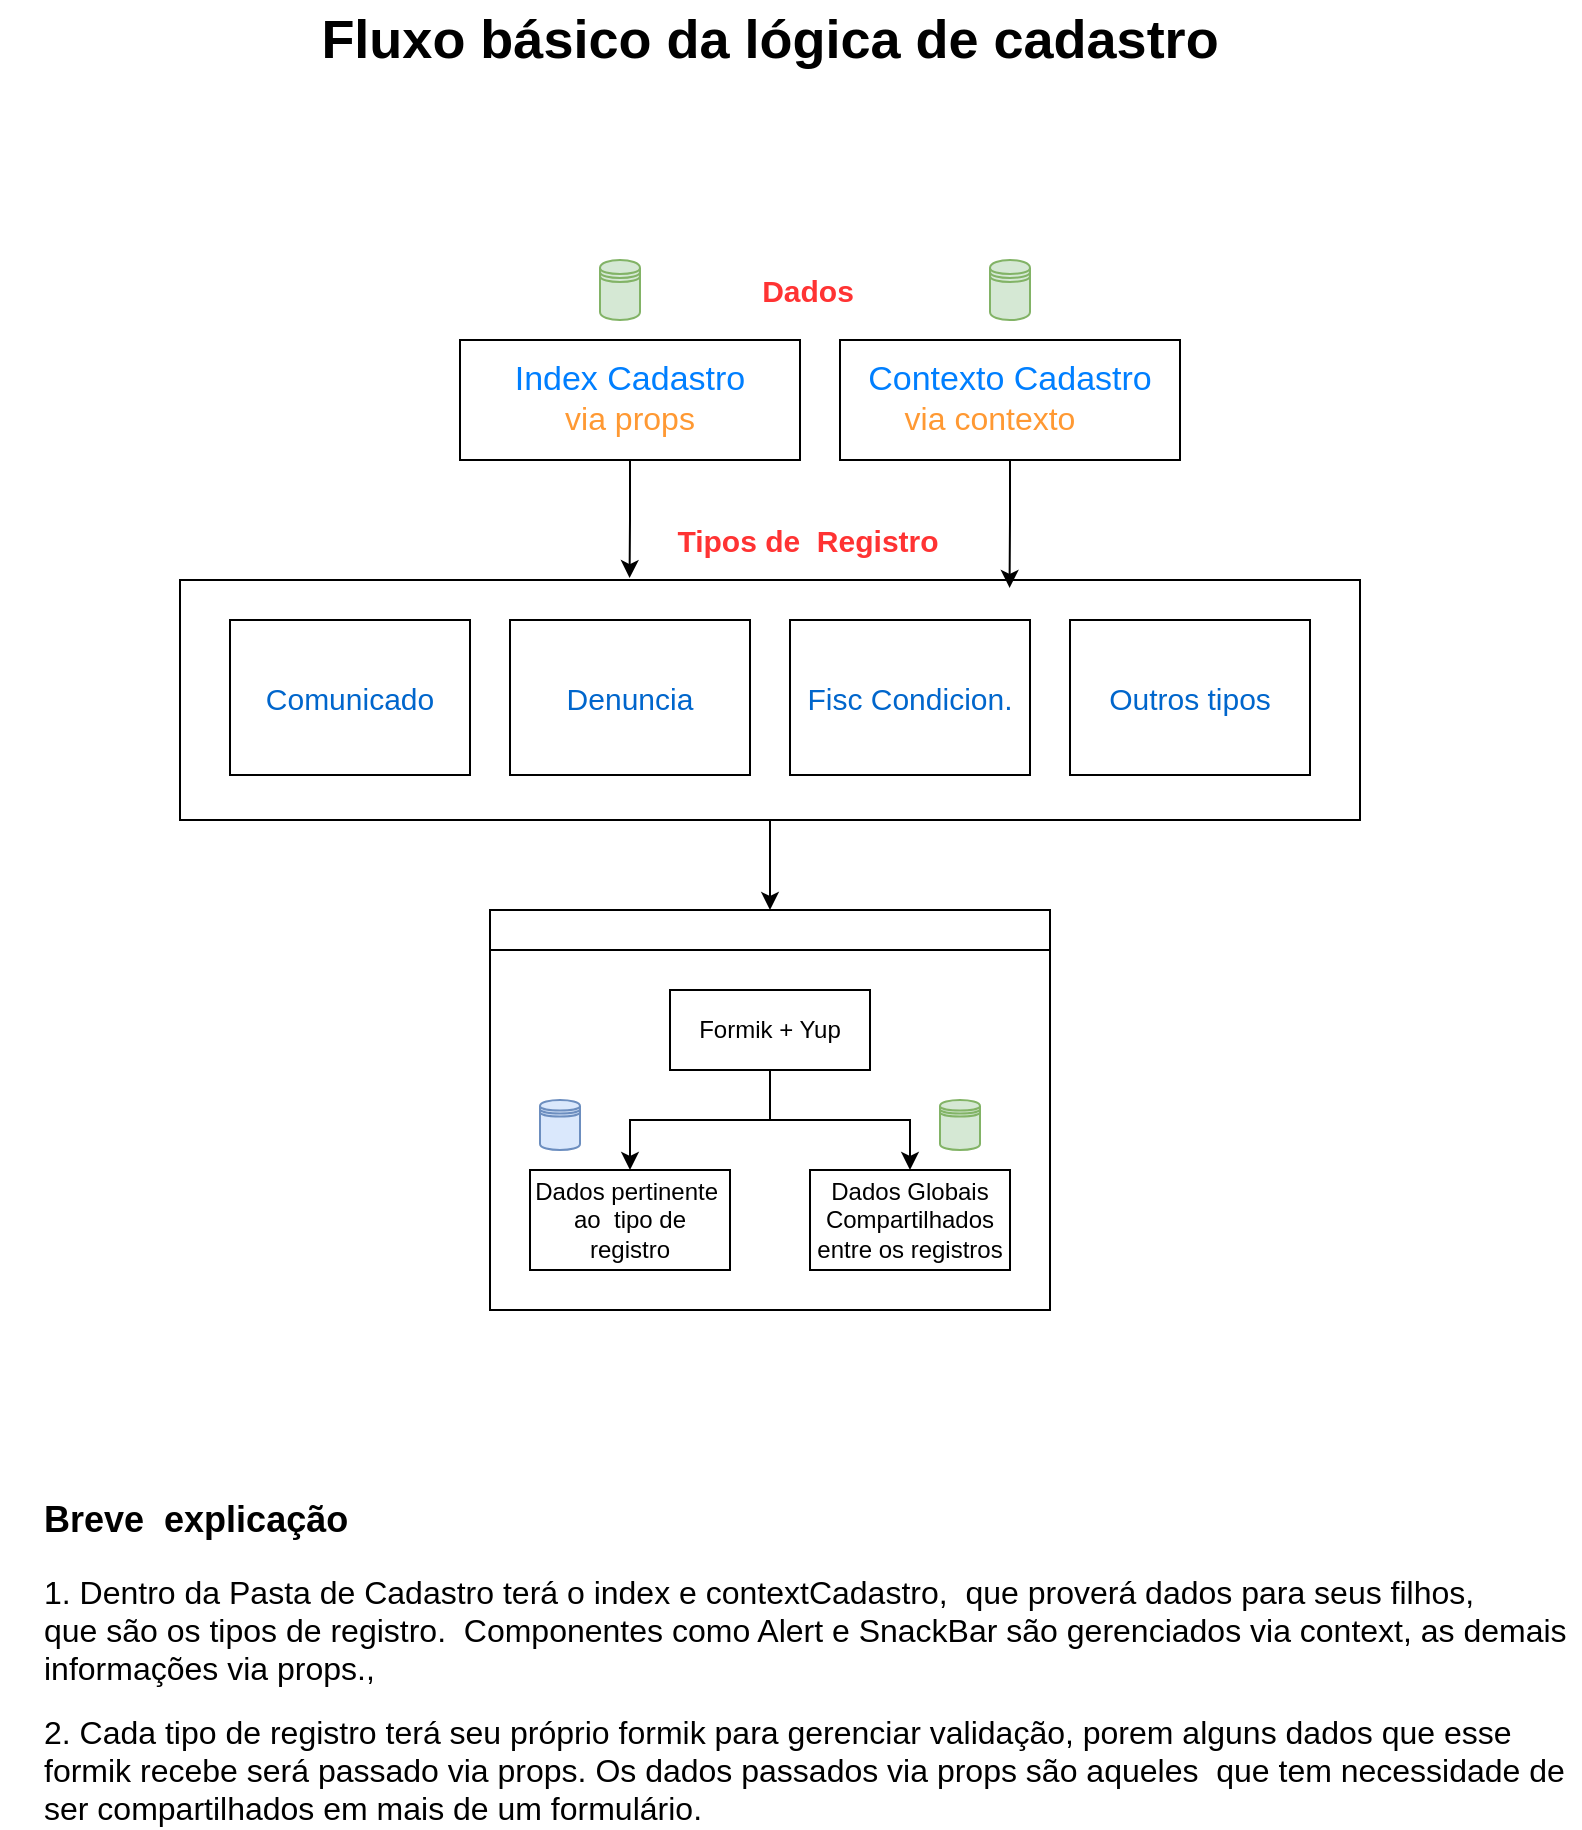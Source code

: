 <mxfile version="14.1.9" type="github" pages="2">
  <diagram id="prtHgNgQTEPvFCAcTncT" name="Page-1">
    <mxGraphModel dx="1673" dy="829" grid="1" gridSize="10" guides="1" tooltips="1" connect="1" arrows="1" fold="1" page="1" pageScale="1" pageWidth="980" pageHeight="1390" math="0" shadow="0">
      <root>
        <mxCell id="0" />
        <mxCell id="1" parent="0" />
        <mxCell id="TVPdSnbktovkC6RhDZ48-65" value="Breve&amp;nbsp; explicação&amp;nbsp;" style="text;html=1;strokeColor=none;fillColor=none;align=left;verticalAlign=middle;whiteSpace=wrap;rounded=0;fontSize=18;fontStyle=1" vertex="1" parent="1">
          <mxGeometry x="40" y="790" width="770" height="20" as="geometry" />
        </mxCell>
        <mxCell id="TVPdSnbktovkC6RhDZ48-66" value="1. Dentro da Pasta de Cadastro terá o index e contextCadastro,&amp;nbsp; que proverá dados para seus filhos, que&amp;nbsp;são os tipos de registro.&amp;nbsp; Componentes como Alert e SnackBar são gerenciados via context, as demais&lt;br&gt;informações via props.,&amp;nbsp;&amp;nbsp;" style="text;html=1;strokeColor=none;fillColor=none;align=left;verticalAlign=middle;whiteSpace=wrap;rounded=0;fontSize=16;fontStyle=0" vertex="1" parent="1">
          <mxGeometry x="40" y="830" width="770" height="50" as="geometry" />
        </mxCell>
        <mxCell id="TVPdSnbktovkC6RhDZ48-67" value="2. Cada tipo de registro terá seu próprio formik para gerenciar validação, porem alguns dados que esse formik recebe será passado via props. Os dados passados via props são aqueles&amp;nbsp; que tem necessidade de ser compartilhados em mais de um formulário.&amp;nbsp; &amp;nbsp;" style="text;html=1;strokeColor=none;fillColor=none;align=left;verticalAlign=middle;whiteSpace=wrap;rounded=0;fontSize=16;fontStyle=0" vertex="1" parent="1">
          <mxGeometry x="40" y="900" width="770" height="50" as="geometry" />
        </mxCell>
        <mxCell id="TVPdSnbktovkC6RhDZ48-70" value="" style="group" vertex="1" connectable="0" parent="1">
          <mxGeometry x="110" y="170" width="689" height="515" as="geometry" />
        </mxCell>
        <mxCell id="TVPdSnbktovkC6RhDZ48-3" value="" style="group" vertex="1" connectable="0" parent="TVPdSnbktovkC6RhDZ48-70">
          <mxGeometry x="140" y="40" width="170" height="60" as="geometry" />
        </mxCell>
        <mxCell id="TVPdSnbktovkC6RhDZ48-1" value="" style="rounded=0;whiteSpace=wrap;html=1;" vertex="1" parent="TVPdSnbktovkC6RhDZ48-3">
          <mxGeometry width="170" height="60" as="geometry" />
        </mxCell>
        <mxCell id="TVPdSnbktovkC6RhDZ48-2" value="Index Cadastro" style="text;html=1;strokeColor=none;fillColor=none;align=center;verticalAlign=middle;whiteSpace=wrap;rounded=0;fontSize=17;fontColor=#007FFF;" vertex="1" parent="TVPdSnbktovkC6RhDZ48-3">
          <mxGeometry x="10" y="10" width="150" height="20" as="geometry" />
        </mxCell>
        <mxCell id="TVPdSnbktovkC6RhDZ48-48" value="&lt;font style=&quot;font-size: 16px&quot; color=&quot;#ff9933&quot;&gt;via props&lt;/font&gt;" style="text;html=1;strokeColor=none;fillColor=none;align=center;verticalAlign=middle;whiteSpace=wrap;rounded=0;fontSize=17;fontColor=#007FFF;" vertex="1" parent="TVPdSnbktovkC6RhDZ48-3">
          <mxGeometry x="10" y="30" width="150" height="20" as="geometry" />
        </mxCell>
        <mxCell id="TVPdSnbktovkC6RhDZ48-32" value="" style="shape=datastore;whiteSpace=wrap;html=1;fontSize=15;fillColor=#d5e8d4;strokeColor=#82b366;" vertex="1" parent="TVPdSnbktovkC6RhDZ48-70">
          <mxGeometry x="210" width="20" height="30" as="geometry" />
        </mxCell>
        <mxCell id="TVPdSnbktovkC6RhDZ48-33" value="" style="group" vertex="1" connectable="0" parent="TVPdSnbktovkC6RhDZ48-70">
          <mxGeometry x="330" y="40" width="170" height="60" as="geometry" />
        </mxCell>
        <mxCell id="TVPdSnbktovkC6RhDZ48-34" value="" style="rounded=0;whiteSpace=wrap;html=1;" vertex="1" parent="TVPdSnbktovkC6RhDZ48-33">
          <mxGeometry width="170" height="60" as="geometry" />
        </mxCell>
        <mxCell id="TVPdSnbktovkC6RhDZ48-35" value="Contexto Cadastro" style="text;html=1;strokeColor=none;fillColor=none;align=center;verticalAlign=middle;whiteSpace=wrap;rounded=0;fontSize=17;fontColor=#007FFF;" vertex="1" parent="TVPdSnbktovkC6RhDZ48-33">
          <mxGeometry x="10" y="10" width="150" height="20" as="geometry" />
        </mxCell>
        <mxCell id="TVPdSnbktovkC6RhDZ48-49" value="&lt;font style=&quot;font-size: 16px&quot; color=&quot;#ff9933&quot;&gt;via contexto&lt;/font&gt;" style="text;html=1;strokeColor=none;fillColor=none;align=center;verticalAlign=middle;whiteSpace=wrap;rounded=0;fontSize=17;fontColor=#007FFF;" vertex="1" parent="TVPdSnbktovkC6RhDZ48-33">
          <mxGeometry y="30" width="150" height="20" as="geometry" />
        </mxCell>
        <mxCell id="TVPdSnbktovkC6RhDZ48-36" value="" style="shape=datastore;whiteSpace=wrap;html=1;fontSize=15;fillColor=#d5e8d4;strokeColor=#82b366;" vertex="1" parent="TVPdSnbktovkC6RhDZ48-70">
          <mxGeometry x="405" width="20" height="30" as="geometry" />
        </mxCell>
        <mxCell id="TVPdSnbktovkC6RhDZ48-42" value="" style="group" vertex="1" connectable="0" parent="TVPdSnbktovkC6RhDZ48-70">
          <mxGeometry y="160" width="689" height="355" as="geometry" />
        </mxCell>
        <mxCell id="TVPdSnbktovkC6RhDZ48-61" style="edgeStyle=orthogonalEdgeStyle;rounded=0;orthogonalLoop=1;jettySize=auto;html=1;entryX=0.5;entryY=0;entryDx=0;entryDy=0;fontSize=15;fontColor=#007FFF;" edge="1" parent="TVPdSnbktovkC6RhDZ48-42" source="TVPdSnbktovkC6RhDZ48-37" target="TVPdSnbktovkC6RhDZ48-50">
          <mxGeometry relative="1" as="geometry" />
        </mxCell>
        <mxCell id="TVPdSnbktovkC6RhDZ48-37" value="" style="verticalLabelPosition=bottom;verticalAlign=top;html=1;shape=mxgraph.basic.rect;fillColor2=none;strokeWidth=1;size=20;indent=5;fontSize=15;fontColor=#007FFF;" vertex="1" parent="TVPdSnbktovkC6RhDZ48-42">
          <mxGeometry width="590" height="120" as="geometry" />
        </mxCell>
        <mxCell id="TVPdSnbktovkC6RhDZ48-28" value="" style="group" vertex="1" connectable="0" parent="TVPdSnbktovkC6RhDZ48-42">
          <mxGeometry x="10" y="20" width="150" height="77.5" as="geometry" />
        </mxCell>
        <mxCell id="TVPdSnbktovkC6RhDZ48-29" value="" style="rounded=0;whiteSpace=wrap;html=1;" vertex="1" parent="TVPdSnbktovkC6RhDZ48-28">
          <mxGeometry x="15" width="120" height="77.5" as="geometry" />
        </mxCell>
        <mxCell id="TVPdSnbktovkC6RhDZ48-30" value="&lt;font color=&quot;#0066cc&quot;&gt;Comunicado&lt;/font&gt;" style="text;html=1;strokeColor=none;fillColor=none;align=center;verticalAlign=middle;whiteSpace=wrap;rounded=0;fontSize=15;fontColor=#007FFF;" vertex="1" parent="TVPdSnbktovkC6RhDZ48-28">
          <mxGeometry y="25.833" width="150" height="25.833" as="geometry" />
        </mxCell>
        <mxCell id="TVPdSnbktovkC6RhDZ48-9" value="" style="group" vertex="1" connectable="0" parent="TVPdSnbktovkC6RhDZ48-42">
          <mxGeometry x="150" y="20" width="150" height="77.5" as="geometry" />
        </mxCell>
        <mxCell id="TVPdSnbktovkC6RhDZ48-10" value="" style="rounded=0;whiteSpace=wrap;html=1;" vertex="1" parent="TVPdSnbktovkC6RhDZ48-9">
          <mxGeometry x="15" width="120" height="77.5" as="geometry" />
        </mxCell>
        <mxCell id="TVPdSnbktovkC6RhDZ48-11" value="&lt;font color=&quot;#0066cc&quot;&gt;Denuncia&lt;/font&gt;" style="text;html=1;strokeColor=none;fillColor=none;align=center;verticalAlign=middle;whiteSpace=wrap;rounded=0;fontSize=15;fontColor=#007FFF;" vertex="1" parent="TVPdSnbktovkC6RhDZ48-9">
          <mxGeometry y="25.833" width="150" height="25.833" as="geometry" />
        </mxCell>
        <mxCell id="TVPdSnbktovkC6RhDZ48-16" value="" style="group" vertex="1" connectable="0" parent="TVPdSnbktovkC6RhDZ48-42">
          <mxGeometry x="290" y="20" width="150" height="77.5" as="geometry" />
        </mxCell>
        <mxCell id="TVPdSnbktovkC6RhDZ48-17" value="" style="rounded=0;whiteSpace=wrap;html=1;" vertex="1" parent="TVPdSnbktovkC6RhDZ48-16">
          <mxGeometry x="15" width="120" height="77.5" as="geometry" />
        </mxCell>
        <mxCell id="TVPdSnbktovkC6RhDZ48-18" value="&lt;font color=&quot;#0066cc&quot;&gt;Fisc Condicion.&lt;/font&gt;" style="text;html=1;strokeColor=none;fillColor=none;align=center;verticalAlign=middle;whiteSpace=wrap;rounded=0;fontSize=15;fontColor=#007FFF;" vertex="1" parent="TVPdSnbktovkC6RhDZ48-16">
          <mxGeometry y="25.833" width="150" height="25.833" as="geometry" />
        </mxCell>
        <mxCell id="TVPdSnbktovkC6RhDZ48-39" value="" style="group" vertex="1" connectable="0" parent="TVPdSnbktovkC6RhDZ48-42">
          <mxGeometry x="430" y="20" width="150" height="77.5" as="geometry" />
        </mxCell>
        <mxCell id="TVPdSnbktovkC6RhDZ48-40" value="" style="rounded=0;whiteSpace=wrap;html=1;" vertex="1" parent="TVPdSnbktovkC6RhDZ48-39">
          <mxGeometry x="15" width="120" height="77.5" as="geometry" />
        </mxCell>
        <mxCell id="TVPdSnbktovkC6RhDZ48-41" value="&lt;font color=&quot;#0066cc&quot;&gt;Outros tipos&lt;/font&gt;" style="text;html=1;strokeColor=none;fillColor=none;align=center;verticalAlign=middle;whiteSpace=wrap;rounded=0;fontSize=15;fontColor=#007FFF;" vertex="1" parent="TVPdSnbktovkC6RhDZ48-39">
          <mxGeometry y="25.833" width="150" height="25.833" as="geometry" />
        </mxCell>
        <mxCell id="TVPdSnbktovkC6RhDZ48-50" value="" style="swimlane;html=1;startSize=20;horizontal=1;childLayout=treeLayout;horizontalTree=0;resizable=0;containerType=tree;fontSize=15;fontColor=#007FFF;" vertex="1" parent="TVPdSnbktovkC6RhDZ48-42">
          <mxGeometry x="155" y="165" width="280" height="200" as="geometry" />
        </mxCell>
        <mxCell id="TVPdSnbktovkC6RhDZ48-51" value="Formik + Yup" style="whiteSpace=wrap;html=1;" vertex="1" parent="TVPdSnbktovkC6RhDZ48-50">
          <mxGeometry x="90" y="40" width="100" height="40" as="geometry" />
        </mxCell>
        <mxCell id="TVPdSnbktovkC6RhDZ48-52" value="Dados pertinente&amp;nbsp;&lt;br&gt;ao&amp;nbsp; tipo de registro" style="whiteSpace=wrap;html=1;" vertex="1" parent="TVPdSnbktovkC6RhDZ48-50">
          <mxGeometry x="20" y="130" width="100" height="50" as="geometry" />
        </mxCell>
        <mxCell id="TVPdSnbktovkC6RhDZ48-53" value="" style="edgeStyle=elbowEdgeStyle;elbow=vertical;html=1;rounded=0;" edge="1" parent="TVPdSnbktovkC6RhDZ48-50" source="TVPdSnbktovkC6RhDZ48-51" target="TVPdSnbktovkC6RhDZ48-52">
          <mxGeometry relative="1" as="geometry" />
        </mxCell>
        <mxCell id="TVPdSnbktovkC6RhDZ48-54" value="Dados Globais&lt;br&gt;Compartilhados entre os registros" style="whiteSpace=wrap;html=1;" vertex="1" parent="TVPdSnbktovkC6RhDZ48-50">
          <mxGeometry x="160" y="130" width="100" height="50" as="geometry" />
        </mxCell>
        <mxCell id="TVPdSnbktovkC6RhDZ48-55" value="" style="edgeStyle=elbowEdgeStyle;elbow=vertical;html=1;rounded=0;" edge="1" parent="TVPdSnbktovkC6RhDZ48-50" source="TVPdSnbktovkC6RhDZ48-51" target="TVPdSnbktovkC6RhDZ48-54">
          <mxGeometry relative="1" as="geometry" />
        </mxCell>
        <mxCell id="TVPdSnbktovkC6RhDZ48-62" value="" style="shape=datastore;whiteSpace=wrap;html=1;fontSize=15;fillColor=#dae8fc;strokeColor=#6c8ebf;" vertex="1" parent="TVPdSnbktovkC6RhDZ48-50">
          <mxGeometry x="25" y="95" width="20" height="25" as="geometry" />
        </mxCell>
        <mxCell id="TVPdSnbktovkC6RhDZ48-63" value="" style="shape=datastore;whiteSpace=wrap;html=1;fontSize=15;fillColor=#d5e8d4;strokeColor=#82b366;" vertex="1" parent="TVPdSnbktovkC6RhDZ48-50">
          <mxGeometry x="225" y="95" width="20" height="25" as="geometry" />
        </mxCell>
        <mxCell id="TVPdSnbktovkC6RhDZ48-43" style="edgeStyle=orthogonalEdgeStyle;rounded=0;orthogonalLoop=1;jettySize=auto;html=1;entryX=0.381;entryY=-0.008;entryDx=0;entryDy=0;entryPerimeter=0;fontSize=15;fontColor=#007FFF;" edge="1" parent="TVPdSnbktovkC6RhDZ48-70" source="TVPdSnbktovkC6RhDZ48-1" target="TVPdSnbktovkC6RhDZ48-37">
          <mxGeometry relative="1" as="geometry" />
        </mxCell>
        <mxCell id="TVPdSnbktovkC6RhDZ48-47" style="edgeStyle=orthogonalEdgeStyle;rounded=0;orthogonalLoop=1;jettySize=auto;html=1;exitX=0.5;exitY=1;exitDx=0;exitDy=0;entryX=0.703;entryY=0.033;entryDx=0;entryDy=0;entryPerimeter=0;fontSize=15;fontColor=#007FFF;" edge="1" parent="TVPdSnbktovkC6RhDZ48-70" source="TVPdSnbktovkC6RhDZ48-34" target="TVPdSnbktovkC6RhDZ48-37">
          <mxGeometry relative="1" as="geometry" />
        </mxCell>
        <mxCell id="TVPdSnbktovkC6RhDZ48-64" value="Tipos de&amp;nbsp; Registro" style="text;html=1;strokeColor=none;fillColor=none;align=center;verticalAlign=middle;whiteSpace=wrap;rounded=0;fontSize=15;fontColor=#FF3333;fontStyle=1" vertex="1" parent="TVPdSnbktovkC6RhDZ48-70">
          <mxGeometry x="239" y="130" width="150" height="20" as="geometry" />
        </mxCell>
        <mxCell id="TVPdSnbktovkC6RhDZ48-68" value="Dados" style="text;html=1;strokeColor=none;fillColor=none;align=center;verticalAlign=middle;whiteSpace=wrap;rounded=0;fontSize=15;fontColor=#FF3333;fontStyle=1" vertex="1" parent="TVPdSnbktovkC6RhDZ48-70">
          <mxGeometry x="239" y="5" width="150" height="20" as="geometry" />
        </mxCell>
        <mxCell id="TVPdSnbktovkC6RhDZ48-71" value="&lt;font style=&quot;font-size: 27px&quot;&gt;Fluxo básico da lógica de cadastro&lt;/font&gt;" style="text;html=1;strokeColor=none;fillColor=none;align=center;verticalAlign=middle;whiteSpace=wrap;rounded=0;fontSize=18;fontStyle=1" vertex="1" parent="1">
          <mxGeometry x="20" y="40" width="770" height="40" as="geometry" />
        </mxCell>
      </root>
    </mxGraphModel>
  </diagram>
  <diagram id="FneMwg6dUrbiFcoT2PgE" name="Page-2">
    <mxGraphModel dx="1422" dy="705" grid="1" gridSize="10" guides="1" tooltips="1" connect="1" arrows="1" fold="1" page="1" pageScale="1" pageWidth="690" pageHeight="980" math="0" shadow="0">
      <root>
        <mxCell id="Cw4dsM8QARBJDr6qBG0a-0" />
        <mxCell id="Cw4dsM8QARBJDr6qBG0a-1" parent="Cw4dsM8QARBJDr6qBG0a-0" />
        <mxCell id="Cw4dsM8QARBJDr6qBG0a-5" style="edgeStyle=orthogonalEdgeStyle;rounded=0;orthogonalLoop=1;jettySize=auto;html=1;exitX=1;exitY=0.5;exitDx=0;exitDy=0;fontSize=16;fontColor=#000000;" edge="1" parent="Cw4dsM8QARBJDr6qBG0a-1" source="Cw4dsM8QARBJDr6qBG0a-2">
          <mxGeometry relative="1" as="geometry">
            <mxPoint x="170" y="240" as="targetPoint" />
          </mxGeometry>
        </mxCell>
        <mxCell id="Cw4dsM8QARBJDr6qBG0a-2" value="" style="rounded=1;whiteSpace=wrap;html=1;fontSize=16;fontColor=#000000;align=center;labelBackgroundColor=#D4E1F5;" vertex="1" parent="Cw4dsM8QARBJDr6qBG0a-1">
          <mxGeometry x="30" y="210" width="100" height="60" as="geometry" />
        </mxCell>
        <mxCell id="Cw4dsM8QARBJDr6qBG0a-9" style="edgeStyle=orthogonalEdgeStyle;rounded=0;orthogonalLoop=1;jettySize=auto;html=1;exitX=0.5;exitY=1;exitDx=0;exitDy=0;entryX=0.5;entryY=0;entryDx=0;entryDy=0;fontSize=16;fontColor=#000000;" edge="1" parent="Cw4dsM8QARBJDr6qBG0a-1" source="Cw4dsM8QARBJDr6qBG0a-3" target="Cw4dsM8QARBJDr6qBG0a-10">
          <mxGeometry relative="1" as="geometry">
            <mxPoint x="450.06" y="320" as="targetPoint" />
          </mxGeometry>
        </mxCell>
        <mxCell id="Cw4dsM8QARBJDr6qBG0a-3" value="" style="rhombus;whiteSpace=wrap;html=1;labelBackgroundColor=#D4E1F5;fontSize=16;fontColor=#000000;align=center;" vertex="1" parent="Cw4dsM8QARBJDr6qBG0a-1">
          <mxGeometry x="320" y="200" width="120" height="80" as="geometry" />
        </mxCell>
        <mxCell id="Cw4dsM8QARBJDr6qBG0a-6" style="edgeStyle=orthogonalEdgeStyle;rounded=0;orthogonalLoop=1;jettySize=auto;html=1;exitX=1;exitY=0.5;exitDx=0;exitDy=0;fontSize=16;fontColor=#000000;" edge="1" parent="Cw4dsM8QARBJDr6qBG0a-1" source="Cw4dsM8QARBJDr6qBG0a-4">
          <mxGeometry relative="1" as="geometry">
            <mxPoint x="320" y="240" as="targetPoint" />
          </mxGeometry>
        </mxCell>
        <mxCell id="Cw4dsM8QARBJDr6qBG0a-4" value="" style="rounded=1;whiteSpace=wrap;html=1;fontSize=16;fontColor=#000000;align=center;labelBackgroundColor=#D4E1F5;" vertex="1" parent="Cw4dsM8QARBJDr6qBG0a-1">
          <mxGeometry x="170" y="210" width="100" height="60" as="geometry" />
        </mxCell>
        <mxCell id="Cw4dsM8QARBJDr6qBG0a-58" style="edgeStyle=orthogonalEdgeStyle;rounded=0;orthogonalLoop=1;jettySize=auto;html=1;exitX=0;exitY=0.5;exitDx=0;exitDy=0;entryX=0.5;entryY=1;entryDx=0;entryDy=0;fontSize=12;fontColor=#CC0000;" edge="1" parent="Cw4dsM8QARBJDr6qBG0a-1" source="Cw4dsM8QARBJDr6qBG0a-10" target="Cw4dsM8QARBJDr6qBG0a-4">
          <mxGeometry relative="1" as="geometry" />
        </mxCell>
        <mxCell id="Cw4dsM8QARBJDr6qBG0a-10" value="" style="rounded=1;whiteSpace=wrap;html=1;fontSize=16;fontColor=#000000;align=center;labelBackgroundColor=#D4E1F5;fillColor=#FFFFCC;" vertex="1" parent="Cw4dsM8QARBJDr6qBG0a-1">
          <mxGeometry x="310" y="340" width="140" height="60" as="geometry" />
        </mxCell>
        <mxCell id="Cw4dsM8QARBJDr6qBG0a-11" value="Cadastrar Registro" style="text;strokeColor=none;fillColor=none;align=center;verticalAlign=middle;rounded=0;labelBackgroundColor=none;fontSize=13;fontColor=#000000;whiteSpace=wrap;" vertex="1" parent="Cw4dsM8QARBJDr6qBG0a-1">
          <mxGeometry x="30" y="230" width="90" height="20" as="geometry" />
        </mxCell>
        <mxCell id="Cw4dsM8QARBJDr6qBG0a-12" value="Validar Registro" style="text;strokeColor=none;fillColor=none;align=center;verticalAlign=middle;rounded=0;labelBackgroundColor=none;fontSize=13;fontColor=#000000;whiteSpace=wrap;" vertex="1" parent="Cw4dsM8QARBJDr6qBG0a-1">
          <mxGeometry x="180" y="230" width="80" height="20" as="geometry" />
        </mxCell>
        <mxCell id="Cw4dsM8QARBJDr6qBG0a-13" value="Exibir mensagem de aviso" style="text;strokeColor=none;fillColor=none;align=center;verticalAlign=middle;rounded=0;labelBackgroundColor=none;fontSize=13;fontColor=#000000;whiteSpace=wrap;" vertex="1" parent="Cw4dsM8QARBJDr6qBG0a-1">
          <mxGeometry x="320" y="360" width="120" height="20" as="geometry" />
        </mxCell>
        <mxCell id="Cw4dsM8QARBJDr6qBG0a-17" value="Não" style="text;strokeColor=none;fillColor=none;align=center;verticalAlign=middle;rounded=0;labelBackgroundColor=none;fontSize=12;whiteSpace=wrap;fontStyle=1;fontColor=#CC0000;" vertex="1" parent="Cw4dsM8QARBJDr6qBG0a-1">
          <mxGeometry x="380" y="290" width="70" height="20" as="geometry" />
        </mxCell>
        <mxCell id="Cw4dsM8QARBJDr6qBG0a-28" style="edgeStyle=orthogonalEdgeStyle;rounded=0;orthogonalLoop=1;jettySize=auto;html=1;fontSize=13;fontColor=#CC0000;exitX=1;exitY=0.5;exitDx=0;exitDy=0;" edge="1" parent="Cw4dsM8QARBJDr6qBG0a-1" source="Cw4dsM8QARBJDr6qBG0a-3">
          <mxGeometry relative="1" as="geometry">
            <mxPoint x="550" y="240" as="sourcePoint" />
            <mxPoint x="490" y="240" as="targetPoint" />
            <Array as="points" />
          </mxGeometry>
        </mxCell>
        <mxCell id="Cw4dsM8QARBJDr6qBG0a-21" value="Dados válidos ?" style="text;strokeColor=none;fillColor=none;align=center;verticalAlign=middle;rounded=0;labelBackgroundColor=none;fontSize=13;fontColor=#000000;whiteSpace=wrap;" vertex="1" parent="Cw4dsM8QARBJDr6qBG0a-1">
          <mxGeometry x="330" y="230" width="100" height="20" as="geometry" />
        </mxCell>
        <mxCell id="Cw4dsM8QARBJDr6qBG0a-75" style="edgeStyle=orthogonalEdgeStyle;rounded=0;orthogonalLoop=1;jettySize=auto;html=1;exitX=0.5;exitY=1;exitDx=0;exitDy=0;entryX=0.5;entryY=0;entryDx=0;entryDy=0;fontSize=12;fontColor=#CC0000;" edge="1" parent="Cw4dsM8QARBJDr6qBG0a-1" source="Cw4dsM8QARBJDr6qBG0a-23" target="Cw4dsM8QARBJDr6qBG0a-33">
          <mxGeometry relative="1" as="geometry" />
        </mxCell>
        <mxCell id="Cw4dsM8QARBJDr6qBG0a-83" style="edgeStyle=orthogonalEdgeStyle;rounded=0;orthogonalLoop=1;jettySize=auto;html=1;exitX=1;exitY=0.5;exitDx=0;exitDy=0;entryX=0;entryY=0.5;entryDx=0;entryDy=0;fontSize=12;fontColor=#CC0000;" edge="1" parent="Cw4dsM8QARBJDr6qBG0a-1" source="Cw4dsM8QARBJDr6qBG0a-23" target="Cw4dsM8QARBJDr6qBG0a-80">
          <mxGeometry relative="1" as="geometry" />
        </mxCell>
        <mxCell id="Cw4dsM8QARBJDr6qBG0a-23" value="" style="rhombus;whiteSpace=wrap;html=1;labelBackgroundColor=#D4E1F5;fontSize=16;fontColor=#000000;align=center;" vertex="1" parent="Cw4dsM8QARBJDr6qBG0a-1">
          <mxGeometry x="660" y="340" width="120" height="80" as="geometry" />
        </mxCell>
        <mxCell id="Cw4dsM8QARBJDr6qBG0a-74" style="edgeStyle=orthogonalEdgeStyle;rounded=0;orthogonalLoop=1;jettySize=auto;html=1;exitX=0.564;exitY=1.033;exitDx=0;exitDy=0;fontSize=12;fontColor=#CC0000;exitPerimeter=0;" edge="1" parent="Cw4dsM8QARBJDr6qBG0a-1" source="Cw4dsM8QARBJDr6qBG0a-29">
          <mxGeometry relative="1" as="geometry">
            <mxPoint x="719" y="340" as="targetPoint" />
          </mxGeometry>
        </mxCell>
        <mxCell id="Cw4dsM8QARBJDr6qBG0a-29" value="" style="rounded=1;whiteSpace=wrap;html=1;fontSize=16;fontColor=#000000;align=center;labelBackgroundColor=#D4E1F5;fillColor=#CCE5FF;" vertex="1" parent="Cw4dsM8QARBJDr6qBG0a-1">
          <mxGeometry x="640" y="210" width="140" height="60" as="geometry" />
        </mxCell>
        <mxCell id="Cw4dsM8QARBJDr6qBG0a-31" value="Exibir mensagem&#xa;com numero do;&#xa;registro" style="text;strokeColor=none;fillColor=none;align=center;verticalAlign=middle;rounded=0;labelBackgroundColor=none;fontSize=13;fontColor=#000000;whiteSpace=wrap;" vertex="1" parent="Cw4dsM8QARBJDr6qBG0a-1">
          <mxGeometry x="645" y="220" width="130" height="40" as="geometry" />
        </mxCell>
        <mxCell id="Cw4dsM8QARBJDr6qBG0a-79" style="edgeStyle=orthogonalEdgeStyle;rounded=0;orthogonalLoop=1;jettySize=auto;html=1;exitX=0.5;exitY=1;exitDx=0;exitDy=0;entryX=0.5;entryY=0;entryDx=0;entryDy=0;fontSize=12;fontColor=#CC0000;" edge="1" parent="Cw4dsM8QARBJDr6qBG0a-1" source="Cw4dsM8QARBJDr6qBG0a-33" target="Cw4dsM8QARBJDr6qBG0a-77">
          <mxGeometry relative="1" as="geometry" />
        </mxCell>
        <mxCell id="Cw4dsM8QARBJDr6qBG0a-33" value="" style="rounded=1;whiteSpace=wrap;html=1;fontSize=16;align=center;labelBackgroundColor=#D4E1F5;" vertex="1" parent="Cw4dsM8QARBJDr6qBG0a-1">
          <mxGeometry x="650" y="480" width="140" height="60" as="geometry" />
        </mxCell>
        <mxCell id="Cw4dsM8QARBJDr6qBG0a-40" style="edgeStyle=orthogonalEdgeStyle;rounded=0;orthogonalLoop=1;jettySize=auto;html=1;exitX=0.5;exitY=1;exitDx=0;exitDy=0;fontSize=13;fontColor=#CC0000;" edge="1" parent="Cw4dsM8QARBJDr6qBG0a-1" source="Cw4dsM8QARBJDr6qBG0a-11" target="Cw4dsM8QARBJDr6qBG0a-11">
          <mxGeometry relative="1" as="geometry" />
        </mxCell>
        <mxCell id="Cw4dsM8QARBJDr6qBG0a-44" value="Ação de finalizar registro" style="text;strokeColor=none;fillColor=none;align=center;verticalAlign=middle;rounded=0;labelBackgroundColor=none;fontSize=13;fontColor=#000000;whiteSpace=wrap;" vertex="1" parent="Cw4dsM8QARBJDr6qBG0a-1">
          <mxGeometry x="660" y="500" width="120" height="20" as="geometry" />
        </mxCell>
        <mxCell id="Cw4dsM8QARBJDr6qBG0a-48" value="Sim" style="text;strokeColor=none;fillColor=none;align=center;verticalAlign=middle;rounded=0;labelBackgroundColor=none;fontSize=12;whiteSpace=wrap;fontStyle=1;fontColor=#CC0000;" vertex="1" parent="Cw4dsM8QARBJDr6qBG0a-1">
          <mxGeometry x="420" y="210" width="70" height="20" as="geometry" />
        </mxCell>
        <mxCell id="Cw4dsM8QARBJDr6qBG0a-52" value="Não" style="text;strokeColor=none;fillColor=none;align=center;verticalAlign=middle;rounded=0;labelBackgroundColor=none;fontSize=12;whiteSpace=wrap;fontStyle=1;fontColor=#CC0000;" vertex="1" parent="Cw4dsM8QARBJDr6qBG0a-1">
          <mxGeometry x="1010" y="440" width="70" height="20" as="geometry" />
        </mxCell>
        <mxCell id="Cw4dsM8QARBJDr6qBG0a-68" style="edgeStyle=orthogonalEdgeStyle;rounded=0;orthogonalLoop=1;jettySize=auto;html=1;exitX=1;exitY=0.5;exitDx=0;exitDy=0;fontSize=12;fontColor=#CC0000;" edge="1" parent="Cw4dsM8QARBJDr6qBG0a-1" source="Cw4dsM8QARBJDr6qBG0a-56">
          <mxGeometry relative="1" as="geometry">
            <mxPoint x="640" y="240" as="targetPoint" />
          </mxGeometry>
        </mxCell>
        <mxCell id="Cw4dsM8QARBJDr6qBG0a-56" value="" style="rounded=1;whiteSpace=wrap;html=1;fontSize=16;align=center;labelBackgroundColor=#D4E1F5;" vertex="1" parent="Cw4dsM8QARBJDr6qBG0a-1">
          <mxGeometry x="490" y="210" width="100" height="60" as="geometry" />
        </mxCell>
        <mxCell id="Cw4dsM8QARBJDr6qBG0a-57" value="Ação de gerar numero do registro" style="text;strokeColor=none;fillColor=none;align=center;verticalAlign=middle;rounded=0;labelBackgroundColor=none;fontSize=13;fontColor=#000000;whiteSpace=wrap;" vertex="1" parent="Cw4dsM8QARBJDr6qBG0a-1">
          <mxGeometry x="495" y="230" width="90" height="20" as="geometry" />
        </mxCell>
        <mxCell id="Cw4dsM8QARBJDr6qBG0a-66" style="edgeStyle=orthogonalEdgeStyle;rounded=0;orthogonalLoop=1;jettySize=auto;html=1;exitX=0.5;exitY=1;exitDx=0;exitDy=0;fontSize=12;fontColor=#CC0000;" edge="1" parent="Cw4dsM8QARBJDr6qBG0a-1" source="Cw4dsM8QARBJDr6qBG0a-57" target="Cw4dsM8QARBJDr6qBG0a-57">
          <mxGeometry relative="1" as="geometry" />
        </mxCell>
        <mxCell id="Cw4dsM8QARBJDr6qBG0a-71" value="Editar&#xa;registro ?" style="text;strokeColor=none;fillColor=none;align=center;verticalAlign=middle;rounded=0;labelBackgroundColor=none;fontSize=13;fontColor=#000000;whiteSpace=wrap;" vertex="1" parent="Cw4dsM8QARBJDr6qBG0a-1">
          <mxGeometry x="680" y="370" width="80" height="20" as="geometry" />
        </mxCell>
        <mxCell id="Cw4dsM8QARBJDr6qBG0a-72" value="Sim" style="text;strokeColor=none;fillColor=none;align=center;verticalAlign=middle;rounded=0;labelBackgroundColor=none;fontSize=12;whiteSpace=wrap;fontStyle=1;fontColor=#CC0000;" vertex="1" parent="Cw4dsM8QARBJDr6qBG0a-1">
          <mxGeometry x="760" y="360" width="70" height="20" as="geometry" />
        </mxCell>
        <mxCell id="Cw4dsM8QARBJDr6qBG0a-73" value="Não" style="text;strokeColor=none;fillColor=none;align=center;verticalAlign=middle;rounded=0;labelBackgroundColor=none;fontSize=12;whiteSpace=wrap;fontStyle=1;fontColor=#CC0000;" vertex="1" parent="Cw4dsM8QARBJDr6qBG0a-1">
          <mxGeometry x="720" y="430" width="70" height="20" as="geometry" />
        </mxCell>
        <mxCell id="Cw4dsM8QARBJDr6qBG0a-77" value="" style="rounded=1;whiteSpace=wrap;html=1;fontSize=16;fontColor=#000000;align=center;labelBackgroundColor=#D4E1F5;fillColor=#CCFFE6;" vertex="1" parent="Cw4dsM8QARBJDr6qBG0a-1">
          <mxGeometry x="650" y="570" width="140" height="60" as="geometry" />
        </mxCell>
        <mxCell id="Cw4dsM8QARBJDr6qBG0a-78" value="Exibir mensagem&#xa;registro finalizado" style="text;strokeColor=none;fillColor=none;align=center;verticalAlign=middle;rounded=0;labelBackgroundColor=none;fontSize=13;fontColor=#000000;whiteSpace=wrap;" vertex="1" parent="Cw4dsM8QARBJDr6qBG0a-1">
          <mxGeometry x="650" y="580" width="130" height="40" as="geometry" />
        </mxCell>
        <mxCell id="Cw4dsM8QARBJDr6qBG0a-95" style="edgeStyle=orthogonalEdgeStyle;rounded=0;orthogonalLoop=1;jettySize=auto;html=1;exitX=1;exitY=0.5;exitDx=0;exitDy=0;entryX=0;entryY=0.5;entryDx=0;entryDy=0;fontSize=12;fontColor=#CC0000;" edge="1" parent="Cw4dsM8QARBJDr6qBG0a-1" source="Cw4dsM8QARBJDr6qBG0a-80" target="Cw4dsM8QARBJDr6qBG0a-93">
          <mxGeometry relative="1" as="geometry" />
        </mxCell>
        <mxCell id="Cw4dsM8QARBJDr6qBG0a-80" value="" style="rounded=1;whiteSpace=wrap;html=1;fontSize=16;fontColor=#000000;align=center;labelBackgroundColor=#D4E1F5;" vertex="1" parent="Cw4dsM8QARBJDr6qBG0a-1">
          <mxGeometry x="820" y="350" width="100" height="60" as="geometry" />
        </mxCell>
        <mxCell id="Cw4dsM8QARBJDr6qBG0a-81" value="Validar Registro" style="text;strokeColor=none;fillColor=none;align=center;verticalAlign=middle;rounded=0;labelBackgroundColor=none;fontSize=13;fontColor=#000000;whiteSpace=wrap;" vertex="1" parent="Cw4dsM8QARBJDr6qBG0a-1">
          <mxGeometry x="830" y="370" width="80" height="20" as="geometry" />
        </mxCell>
        <mxCell id="Cw4dsM8QARBJDr6qBG0a-98" style="edgeStyle=orthogonalEdgeStyle;rounded=0;orthogonalLoop=1;jettySize=auto;html=1;exitX=0.5;exitY=1;exitDx=0;exitDy=0;entryX=0.5;entryY=0;entryDx=0;entryDy=0;fontSize=12;fontColor=#CC0000;" edge="1" parent="Cw4dsM8QARBJDr6qBG0a-1" source="Cw4dsM8QARBJDr6qBG0a-93" target="Cw4dsM8QARBJDr6qBG0a-96">
          <mxGeometry relative="1" as="geometry" />
        </mxCell>
        <mxCell id="Cw4dsM8QARBJDr6qBG0a-103" style="edgeStyle=orthogonalEdgeStyle;rounded=0;orthogonalLoop=1;jettySize=auto;html=1;exitX=1;exitY=0.5;exitDx=0;exitDy=0;entryX=0;entryY=0.5;entryDx=0;entryDy=0;fontSize=12;fontColor=#CC0000;" edge="1" parent="Cw4dsM8QARBJDr6qBG0a-1" source="Cw4dsM8QARBJDr6qBG0a-93" target="Cw4dsM8QARBJDr6qBG0a-101">
          <mxGeometry relative="1" as="geometry" />
        </mxCell>
        <mxCell id="Cw4dsM8QARBJDr6qBG0a-93" value="" style="rhombus;whiteSpace=wrap;html=1;labelBackgroundColor=#D4E1F5;fontSize=16;fontColor=#000000;align=center;" vertex="1" parent="Cw4dsM8QARBJDr6qBG0a-1">
          <mxGeometry x="960" y="340" width="120" height="80" as="geometry" />
        </mxCell>
        <mxCell id="Cw4dsM8QARBJDr6qBG0a-94" value="Dados válidos ?" style="text;strokeColor=none;fillColor=none;align=center;verticalAlign=middle;rounded=0;labelBackgroundColor=none;fontSize=13;fontColor=#000000;whiteSpace=wrap;" vertex="1" parent="Cw4dsM8QARBJDr6qBG0a-1">
          <mxGeometry x="970" y="370" width="100" height="20" as="geometry" />
        </mxCell>
        <mxCell id="Cw4dsM8QARBJDr6qBG0a-96" value="" style="rounded=1;whiteSpace=wrap;html=1;fontSize=16;fontColor=#000000;align=center;labelBackgroundColor=#D4E1F5;fillColor=#FFFFCC;" vertex="1" parent="Cw4dsM8QARBJDr6qBG0a-1">
          <mxGeometry x="950" y="480" width="140" height="60" as="geometry" />
        </mxCell>
        <mxCell id="Cw4dsM8QARBJDr6qBG0a-99" style="edgeStyle=orthogonalEdgeStyle;rounded=0;orthogonalLoop=1;jettySize=auto;html=1;entryX=0.44;entryY=1.017;entryDx=0;entryDy=0;entryPerimeter=0;fontSize=12;fontColor=#CC0000;exitX=0;exitY=0.5;exitDx=0;exitDy=0;" edge="1" parent="Cw4dsM8QARBJDr6qBG0a-1" source="Cw4dsM8QARBJDr6qBG0a-96" target="Cw4dsM8QARBJDr6qBG0a-80">
          <mxGeometry relative="1" as="geometry" />
        </mxCell>
        <mxCell id="Cw4dsM8QARBJDr6qBG0a-97" value="Exibir mensagem de  aviso" style="text;strokeColor=none;fillColor=none;align=center;verticalAlign=middle;rounded=0;labelBackgroundColor=none;fontSize=13;fontColor=#000000;whiteSpace=wrap;" vertex="1" parent="Cw4dsM8QARBJDr6qBG0a-1">
          <mxGeometry x="960" y="500" width="120" height="20" as="geometry" />
        </mxCell>
        <mxCell id="Cw4dsM8QARBJDr6qBG0a-108" style="edgeStyle=orthogonalEdgeStyle;rounded=0;orthogonalLoop=1;jettySize=auto;html=1;exitX=0.5;exitY=1;exitDx=0;exitDy=0;entryX=0.321;entryY=-0.033;entryDx=0;entryDy=0;entryPerimeter=0;fontSize=12;fontColor=#CC0000;" edge="1" parent="Cw4dsM8QARBJDr6qBG0a-1" source="Cw4dsM8QARBJDr6qBG0a-101" target="Cw4dsM8QARBJDr6qBG0a-105">
          <mxGeometry relative="1" as="geometry" />
        </mxCell>
        <mxCell id="Cw4dsM8QARBJDr6qBG0a-101" value="" style="rounded=1;whiteSpace=wrap;html=1;fontSize=16;align=center;labelBackgroundColor=#D4E1F5;" vertex="1" parent="Cw4dsM8QARBJDr6qBG0a-1">
          <mxGeometry x="1110" y="350" width="110" height="60" as="geometry" />
        </mxCell>
        <mxCell id="Cw4dsM8QARBJDr6qBG0a-104" value="Ação de finalizar registro" style="text;strokeColor=none;fillColor=none;align=center;verticalAlign=middle;rounded=0;labelBackgroundColor=none;fontSize=13;fontColor=#000000;whiteSpace=wrap;" vertex="1" parent="Cw4dsM8QARBJDr6qBG0a-1">
          <mxGeometry x="1105" y="370" width="120" height="20" as="geometry" />
        </mxCell>
        <mxCell id="Cw4dsM8QARBJDr6qBG0a-105" value="" style="rounded=1;whiteSpace=wrap;html=1;fontSize=16;fontColor=#000000;align=center;labelBackgroundColor=#D4E1F5;fillColor=#CCFFE6;" vertex="1" parent="Cw4dsM8QARBJDr6qBG0a-1">
          <mxGeometry x="1120" y="480" width="140" height="60" as="geometry" />
        </mxCell>
        <mxCell id="Cw4dsM8QARBJDr6qBG0a-106" value="Exibir mensagem&#xa;registro finalizado" style="text;strokeColor=none;fillColor=none;align=center;verticalAlign=middle;rounded=0;labelBackgroundColor=none;fontSize=13;fontColor=#000000;whiteSpace=wrap;" vertex="1" parent="Cw4dsM8QARBJDr6qBG0a-1">
          <mxGeometry x="1130" y="490" width="130" height="40" as="geometry" />
        </mxCell>
        <mxCell id="Cw4dsM8QARBJDr6qBG0a-109" value="Fluxo&amp;nbsp; do cadastro" style="text;html=1;strokeColor=none;fillColor=none;align=center;verticalAlign=middle;whiteSpace=wrap;rounded=0;labelBackgroundColor=none;fontSize=25;fontStyle=1" vertex="1" parent="Cw4dsM8QARBJDr6qBG0a-1">
          <mxGeometry x="520" y="50" width="340" height="20" as="geometry" />
        </mxCell>
        <mxCell id="Cw4dsM8QARBJDr6qBG0a-110" value="Legenda" style="text;html=1;strokeColor=none;fillColor=none;align=center;verticalAlign=middle;whiteSpace=wrap;rounded=0;labelBackgroundColor=none;fontSize=21;fontColor=#000000;" vertex="1" parent="Cw4dsM8QARBJDr6qBG0a-1">
          <mxGeometry x="10" y="460" width="110" height="20" as="geometry" />
        </mxCell>
        <mxCell id="Cw4dsM8QARBJDr6qBG0a-111" value="" style="rounded=1;whiteSpace=wrap;html=1;fontSize=16;fontColor=#000000;align=center;labelBackgroundColor=#D4E1F5;fillColor=#FFFFCC;" vertex="1" parent="Cw4dsM8QARBJDr6qBG0a-1">
          <mxGeometry x="25" y="490" width="35" height="20" as="geometry" />
        </mxCell>
        <mxCell id="Cw4dsM8QARBJDr6qBG0a-112" value="" style="rounded=1;whiteSpace=wrap;html=1;fontSize=16;fontColor=#000000;align=center;labelBackgroundColor=#D4E1F5;fillColor=#CCE5FF;" vertex="1" parent="Cw4dsM8QARBJDr6qBG0a-1">
          <mxGeometry x="25" y="520" width="35" height="20" as="geometry" />
        </mxCell>
        <mxCell id="Cw4dsM8QARBJDr6qBG0a-113" value="" style="rounded=1;whiteSpace=wrap;html=1;fontSize=16;fontColor=#000000;align=center;labelBackgroundColor=#D4E1F5;fillColor=#CCFFE6;" vertex="1" parent="Cw4dsM8QARBJDr6qBG0a-1">
          <mxGeometry x="25" y="550" width="35" height="20" as="geometry" />
        </mxCell>
        <mxCell id="Cw4dsM8QARBJDr6qBG0a-114" value="Alerta mensagem de aviso" style="text;strokeColor=none;fillColor=none;align=center;verticalAlign=middle;rounded=0;labelBackgroundColor=none;fontSize=14;fontColor=#000000;whiteSpace=wrap;" vertex="1" parent="Cw4dsM8QARBJDr6qBG0a-1">
          <mxGeometry x="70" y="490" width="170" height="20" as="geometry" />
        </mxCell>
        <mxCell id="Cw4dsM8QARBJDr6qBG0a-115" value="Alerta mensagem informação" style="text;strokeColor=none;fillColor=none;align=center;verticalAlign=middle;rounded=0;labelBackgroundColor=none;fontSize=14;fontColor=#000000;whiteSpace=wrap;" vertex="1" parent="Cw4dsM8QARBJDr6qBG0a-1">
          <mxGeometry x="70" y="520" width="190" height="20" as="geometry" />
        </mxCell>
        <mxCell id="Cw4dsM8QARBJDr6qBG0a-116" value="Alerta mensagem de  sucesso" style="text;strokeColor=none;fillColor=none;align=center;verticalAlign=middle;rounded=0;labelBackgroundColor=none;fontSize=14;fontColor=#000000;whiteSpace=wrap;" vertex="1" parent="Cw4dsM8QARBJDr6qBG0a-1">
          <mxGeometry x="60" y="550" width="210" height="20" as="geometry" />
        </mxCell>
      </root>
    </mxGraphModel>
  </diagram>
</mxfile>
